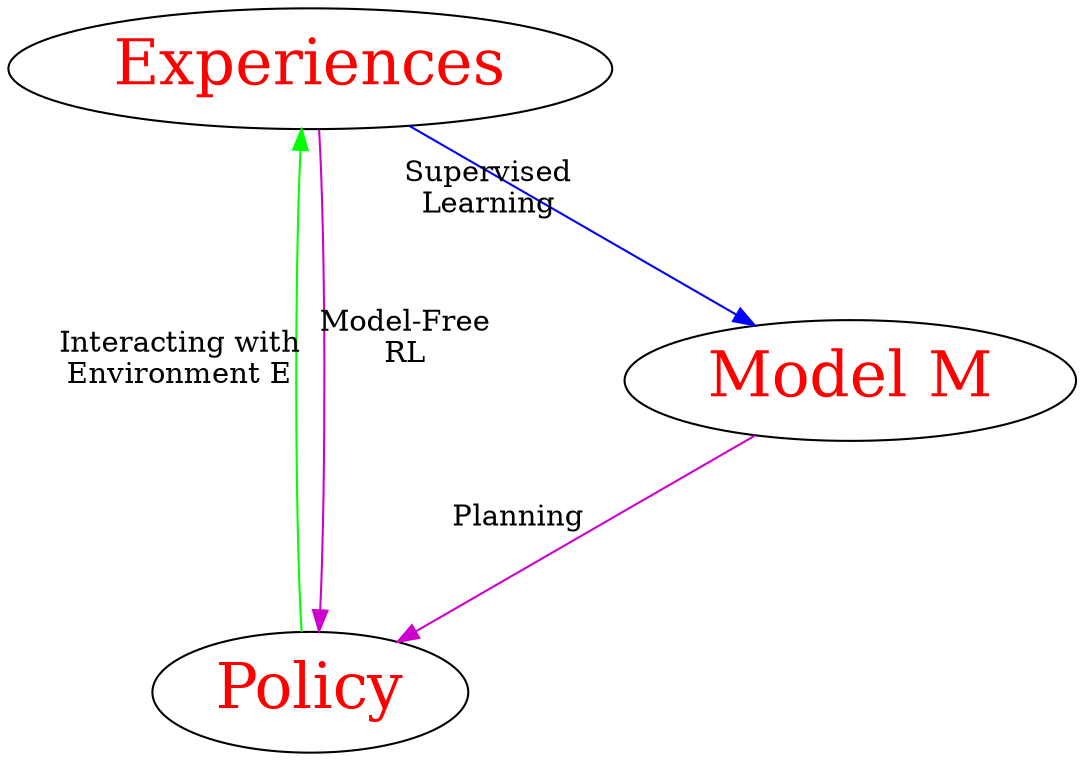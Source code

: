 digraph planning_learning
{
  layout = "circo"

  PO [label="Policy", fontsize=30, fontcolor=Red]
  EX [label="Experiences", fontsize=30, fontcolor=Red]
  MO [label="Model M", fontsize=30, fontcolor=Red]

  PO->EX [label="Interacting with\nEnvironment E", color=Green, fontcolor=Black]
  EX->MO [label="Supervised\nLearning", color=Blue, fontcolor=Black]
  MO->PO [label="Planning", color=Magenta3, fontcolor=Black]
  EX->PO [label="Model-Free\nRL", color=Magenta3, fontcolor=Black]
}
